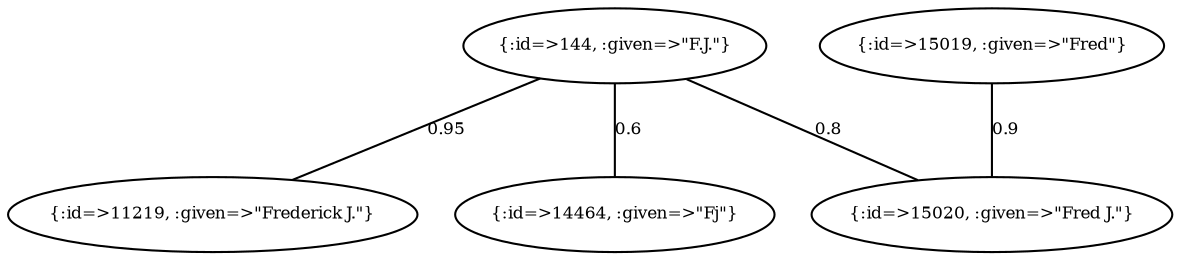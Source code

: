 graph Collector__WeightedGraph {
    "{:id=>144, :given=>\"F.J.\"}" [
        fontsize = 8,
        label = "{:id=>144, :given=>\"F.J.\"}"
    ]

    "{:id=>11219, :given=>\"Frederick J.\"}" [
        fontsize = 8,
        label = "{:id=>11219, :given=>\"Frederick J.\"}"
    ]

    "{:id=>14464, :given=>\"Fj\"}" [
        fontsize = 8,
        label = "{:id=>14464, :given=>\"Fj\"}"
    ]

    "{:id=>15019, :given=>\"Fred\"}" [
        fontsize = 8,
        label = "{:id=>15019, :given=>\"Fred\"}"
    ]

    "{:id=>15020, :given=>\"Fred J.\"}" [
        fontsize = 8,
        label = "{:id=>15020, :given=>\"Fred J.\"}"
    ]

    "{:id=>144, :given=>\"F.J.\"}" -- "{:id=>11219, :given=>\"Frederick J.\"}" [
        fontsize = 8,
        label = 0.95
    ]

    "{:id=>144, :given=>\"F.J.\"}" -- "{:id=>14464, :given=>\"Fj\"}" [
        fontsize = 8,
        label = 0.6
    ]

    "{:id=>144, :given=>\"F.J.\"}" -- "{:id=>15020, :given=>\"Fred J.\"}" [
        fontsize = 8,
        label = 0.8
    ]

    "{:id=>15019, :given=>\"Fred\"}" -- "{:id=>15020, :given=>\"Fred J.\"}" [
        fontsize = 8,
        label = 0.9
    ]
}
